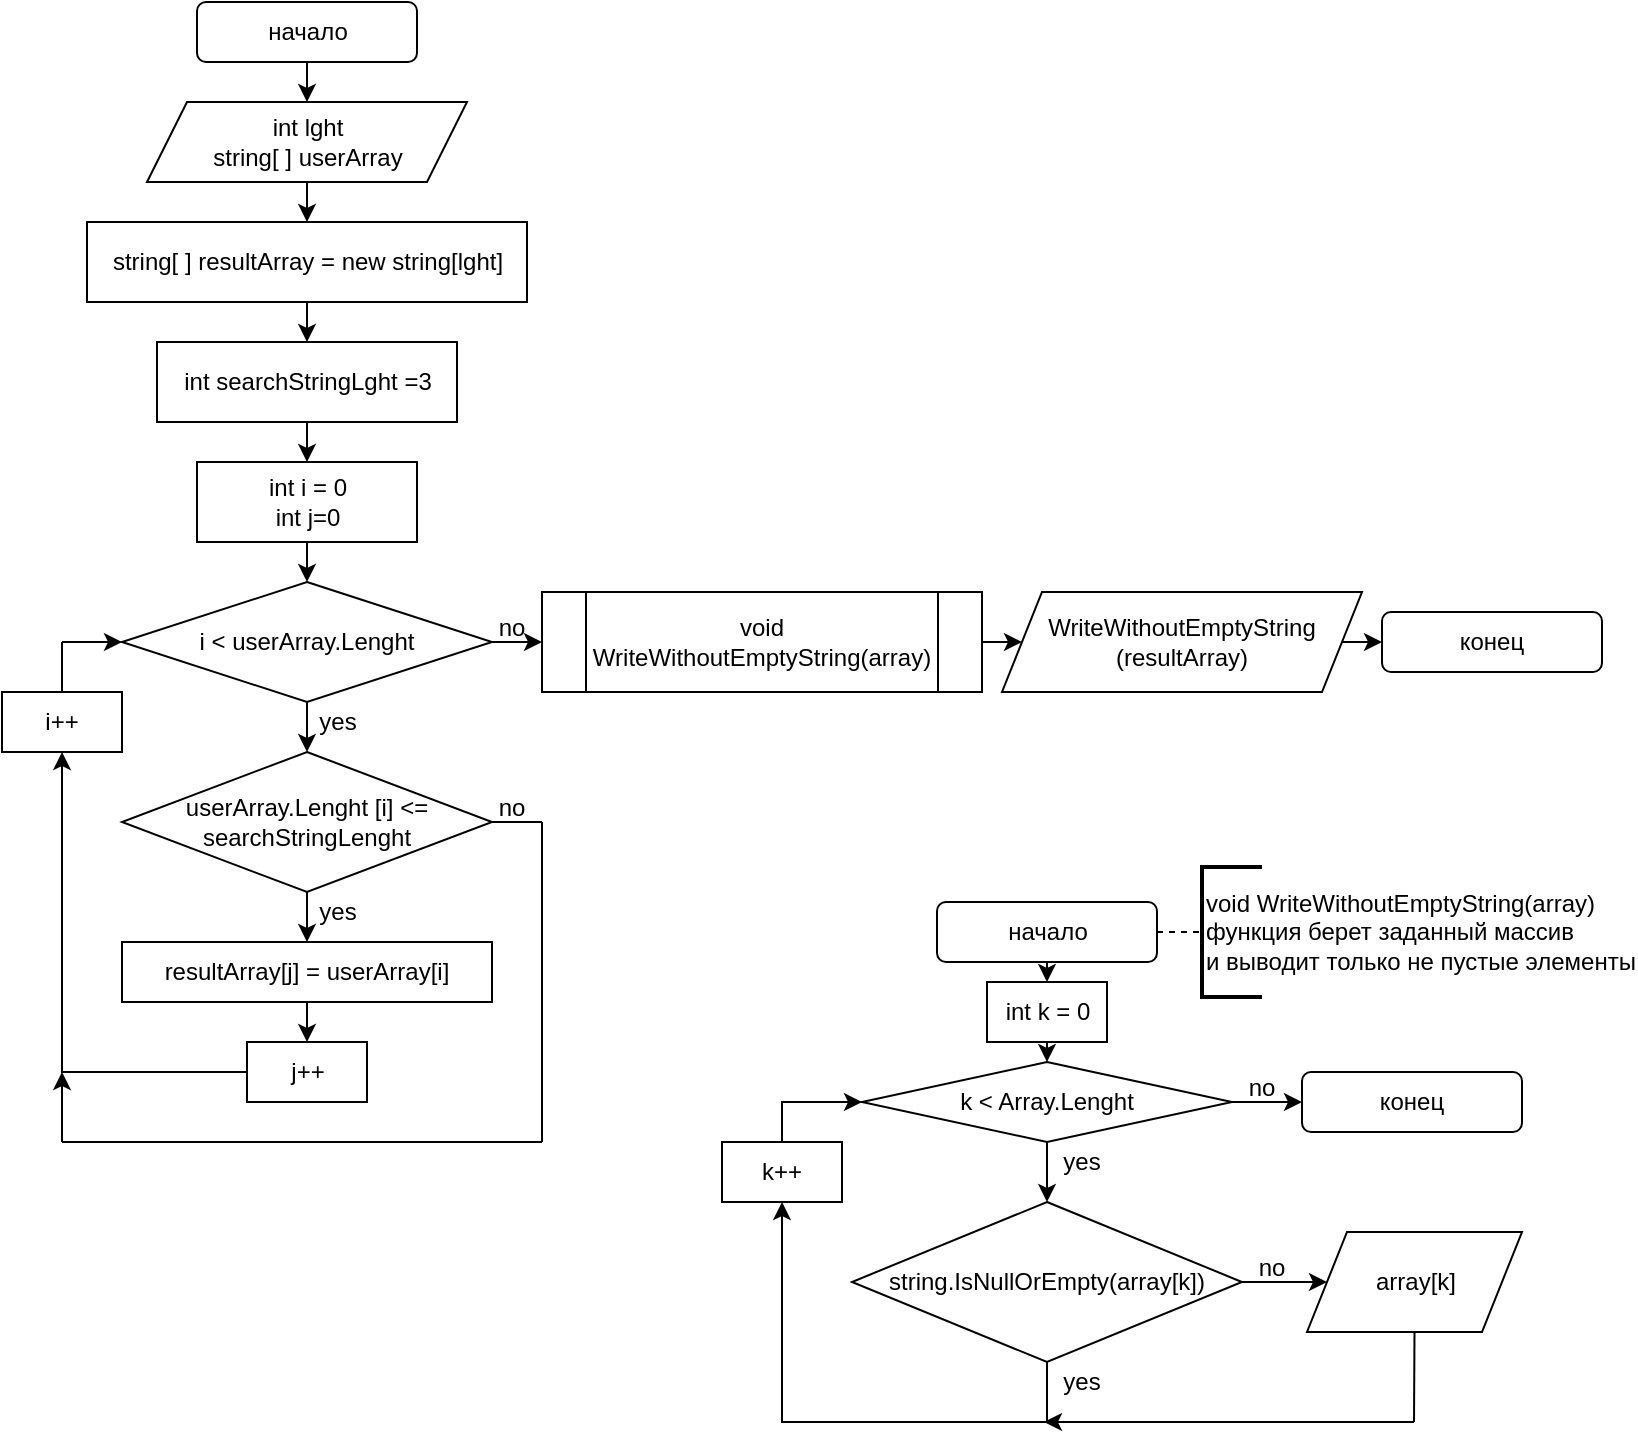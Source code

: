 <mxfile version="13.9.9" type="device"><diagram id="sWsl2rx8OcNxGFiyZPcd" name="Страница 1"><mxGraphModel dx="768" dy="482" grid="1" gridSize="10" guides="1" tooltips="1" connect="1" arrows="1" fold="1" page="1" pageScale="1" pageWidth="827" pageHeight="1169" math="0" shadow="0"><root><mxCell id="0"/><mxCell id="1" parent="0"/><mxCell id="C3zB16NutXUmx7R12TFz-17" style="edgeStyle=orthogonalEdgeStyle;rounded=0;orthogonalLoop=1;jettySize=auto;html=1;exitX=0.5;exitY=1;exitDx=0;exitDy=0;entryX=0.5;entryY=0;entryDx=0;entryDy=0;" edge="1" parent="1" source="hFhL7Msr_xPwnQrAd5CM-1" target="hFhL7Msr_xPwnQrAd5CM-2"><mxGeometry relative="1" as="geometry"/></mxCell><mxCell id="hFhL7Msr_xPwnQrAd5CM-1" value="начало" style="rounded=1;whiteSpace=wrap;html=1;" parent="1" vertex="1"><mxGeometry x="107.5" y="40" width="110" height="30" as="geometry"/></mxCell><mxCell id="C3zB16NutXUmx7R12TFz-18" style="edgeStyle=orthogonalEdgeStyle;rounded=0;orthogonalLoop=1;jettySize=auto;html=1;exitX=0.5;exitY=1;exitDx=0;exitDy=0;entryX=0.5;entryY=0;entryDx=0;entryDy=0;" edge="1" parent="1" source="hFhL7Msr_xPwnQrAd5CM-2" target="88u2_klyEtSyJ-NFjNi1-1"><mxGeometry relative="1" as="geometry"/></mxCell><mxCell id="hFhL7Msr_xPwnQrAd5CM-2" value="int lght&lt;br&gt;string[ ] userArray" style="shape=parallelogram;perimeter=parallelogramPerimeter;whiteSpace=wrap;html=1;fixedSize=1;" parent="1" vertex="1"><mxGeometry x="82.5" y="90" width="160" height="40" as="geometry"/></mxCell><mxCell id="C3zB16NutXUmx7R12TFz-19" style="edgeStyle=orthogonalEdgeStyle;rounded=0;orthogonalLoop=1;jettySize=auto;html=1;exitX=0.5;exitY=1;exitDx=0;exitDy=0;entryX=0.5;entryY=0;entryDx=0;entryDy=0;" edge="1" parent="1" source="88u2_klyEtSyJ-NFjNi1-1" target="C3zB16NutXUmx7R12TFz-1"><mxGeometry relative="1" as="geometry"/></mxCell><mxCell id="88u2_klyEtSyJ-NFjNi1-1" value="string[ ] resultArray = new string[lght]" style="rounded=0;whiteSpace=wrap;html=1;" parent="1" vertex="1"><mxGeometry x="52.5" y="150" width="220" height="40" as="geometry"/></mxCell><mxCell id="C3zB16NutXUmx7R12TFz-21" style="edgeStyle=orthogonalEdgeStyle;rounded=0;orthogonalLoop=1;jettySize=auto;html=1;exitX=0.5;exitY=1;exitDx=0;exitDy=0;entryX=0.5;entryY=0;entryDx=0;entryDy=0;" edge="1" parent="1" source="88u2_klyEtSyJ-NFjNi1-20" target="88u2_klyEtSyJ-NFjNi1-26"><mxGeometry relative="1" as="geometry"/></mxCell><mxCell id="88u2_klyEtSyJ-NFjNi1-20" value="int i = 0&lt;br&gt;int j=0" style="rounded=0;whiteSpace=wrap;html=1;" parent="1" vertex="1"><mxGeometry x="107.5" y="270" width="110" height="40" as="geometry"/></mxCell><mxCell id="C3zB16NutXUmx7R12TFz-22" style="edgeStyle=orthogonalEdgeStyle;rounded=0;orthogonalLoop=1;jettySize=auto;html=1;exitX=1;exitY=0.5;exitDx=0;exitDy=0;entryX=0;entryY=0.5;entryDx=0;entryDy=0;" edge="1" parent="1" source="88u2_klyEtSyJ-NFjNi1-26" target="C3zB16NutXUmx7R12TFz-2"><mxGeometry relative="1" as="geometry"/></mxCell><mxCell id="C3zB16NutXUmx7R12TFz-24" style="edgeStyle=orthogonalEdgeStyle;rounded=0;orthogonalLoop=1;jettySize=auto;html=1;exitX=0.5;exitY=1;exitDx=0;exitDy=0;entryX=0.5;entryY=0;entryDx=0;entryDy=0;" edge="1" parent="1" source="88u2_klyEtSyJ-NFjNi1-26" target="88u2_klyEtSyJ-NFjNi1-28"><mxGeometry relative="1" as="geometry"/></mxCell><mxCell id="88u2_klyEtSyJ-NFjNi1-26" value="i &amp;lt; userArray.Lenght" style="rhombus;whiteSpace=wrap;html=1;" parent="1" vertex="1"><mxGeometry x="70" y="330" width="185" height="60" as="geometry"/></mxCell><mxCell id="C3zB16NutXUmx7R12TFz-27" style="edgeStyle=orthogonalEdgeStyle;rounded=0;orthogonalLoop=1;jettySize=auto;html=1;exitX=0.5;exitY=1;exitDx=0;exitDy=0;entryX=0.5;entryY=0;entryDx=0;entryDy=0;" edge="1" parent="1" source="88u2_klyEtSyJ-NFjNi1-28" target="88u2_klyEtSyJ-NFjNi1-30"><mxGeometry relative="1" as="geometry"/></mxCell><mxCell id="88u2_klyEtSyJ-NFjNi1-28" value="userArray.Lenght [i] &amp;lt;= searchStringLenght" style="rhombus;whiteSpace=wrap;html=1;" parent="1" vertex="1"><mxGeometry x="70" y="415" width="185" height="70" as="geometry"/></mxCell><mxCell id="C3zB16NutXUmx7R12TFz-28" style="edgeStyle=orthogonalEdgeStyle;rounded=0;orthogonalLoop=1;jettySize=auto;html=1;exitX=0.5;exitY=1;exitDx=0;exitDy=0;entryX=0.5;entryY=0;entryDx=0;entryDy=0;" edge="1" parent="1" source="88u2_klyEtSyJ-NFjNi1-30" target="C3zB16NutXUmx7R12TFz-6"><mxGeometry relative="1" as="geometry"/></mxCell><mxCell id="88u2_klyEtSyJ-NFjNi1-30" value="resultArray[j] = userArray[i]" style="rounded=0;whiteSpace=wrap;html=1;" parent="1" vertex="1"><mxGeometry x="70" y="510" width="185" height="30" as="geometry"/></mxCell><mxCell id="88u2_klyEtSyJ-NFjNi1-32" value="i++" style="rounded=0;whiteSpace=wrap;html=1;" parent="1" vertex="1"><mxGeometry x="10" y="385" width="60" height="30" as="geometry"/></mxCell><mxCell id="C3zB16NutXUmx7R12TFz-26" style="edgeStyle=orthogonalEdgeStyle;rounded=0;orthogonalLoop=1;jettySize=auto;html=1;exitX=1;exitY=0.5;exitDx=0;exitDy=0;entryX=0;entryY=0.5;entryDx=0;entryDy=0;" edge="1" parent="1" source="88u2_klyEtSyJ-NFjNi1-33" target="C3zB16NutXUmx7R12TFz-3"><mxGeometry relative="1" as="geometry"/></mxCell><mxCell id="88u2_klyEtSyJ-NFjNi1-33" value="WriteWithoutEmptyString (resultArray)" style="shape=parallelogram;perimeter=parallelogramPerimeter;whiteSpace=wrap;html=1;fixedSize=1;" parent="1" vertex="1"><mxGeometry x="510" y="335" width="180" height="50" as="geometry"/></mxCell><mxCell id="C3zB16NutXUmx7R12TFz-20" style="edgeStyle=orthogonalEdgeStyle;rounded=0;orthogonalLoop=1;jettySize=auto;html=1;exitX=0.5;exitY=1;exitDx=0;exitDy=0;entryX=0.5;entryY=0;entryDx=0;entryDy=0;" edge="1" parent="1" source="C3zB16NutXUmx7R12TFz-1" target="88u2_klyEtSyJ-NFjNi1-20"><mxGeometry relative="1" as="geometry"/></mxCell><mxCell id="C3zB16NutXUmx7R12TFz-1" value="int searchStringLght =3" style="rounded=0;whiteSpace=wrap;html=1;" vertex="1" parent="1"><mxGeometry x="87.5" y="210" width="150" height="40" as="geometry"/></mxCell><mxCell id="C3zB16NutXUmx7R12TFz-25" style="edgeStyle=orthogonalEdgeStyle;rounded=0;orthogonalLoop=1;jettySize=auto;html=1;exitX=1;exitY=0.5;exitDx=0;exitDy=0;entryX=0;entryY=0.5;entryDx=0;entryDy=0;" edge="1" parent="1" source="C3zB16NutXUmx7R12TFz-2" target="88u2_klyEtSyJ-NFjNi1-33"><mxGeometry relative="1" as="geometry"/></mxCell><mxCell id="C3zB16NutXUmx7R12TFz-2" value="void WriteWithoutEmptyString(array)" style="shape=process;whiteSpace=wrap;html=1;backgroundOutline=1;" vertex="1" parent="1"><mxGeometry x="280" y="335" width="220" height="50" as="geometry"/></mxCell><mxCell id="C3zB16NutXUmx7R12TFz-3" value="конец" style="rounded=1;whiteSpace=wrap;html=1;" vertex="1" parent="1"><mxGeometry x="700" y="345" width="110" height="30" as="geometry"/></mxCell><mxCell id="C3zB16NutXUmx7R12TFz-29" style="edgeStyle=orthogonalEdgeStyle;rounded=0;orthogonalLoop=1;jettySize=auto;html=1;exitX=0;exitY=0.5;exitDx=0;exitDy=0;entryX=0.5;entryY=1;entryDx=0;entryDy=0;" edge="1" parent="1" source="C3zB16NutXUmx7R12TFz-6" target="88u2_klyEtSyJ-NFjNi1-32"><mxGeometry relative="1" as="geometry"><Array as="points"><mxPoint x="40" y="575"/></Array></mxGeometry></mxCell><mxCell id="C3zB16NutXUmx7R12TFz-6" value="j++" style="rounded=0;whiteSpace=wrap;html=1;" vertex="1" parent="1"><mxGeometry x="132.5" y="560" width="60" height="30" as="geometry"/></mxCell><mxCell id="C3zB16NutXUmx7R12TFz-39" style="edgeStyle=orthogonalEdgeStyle;rounded=0;orthogonalLoop=1;jettySize=auto;html=1;exitX=0.5;exitY=0;exitDx=0;exitDy=0;entryX=0;entryY=0.5;entryDx=0;entryDy=0;" edge="1" parent="1" source="C3zB16NutXUmx7R12TFz-7" target="C3zB16NutXUmx7R12TFz-12"><mxGeometry relative="1" as="geometry"/></mxCell><mxCell id="C3zB16NutXUmx7R12TFz-7" value="k++" style="rounded=0;whiteSpace=wrap;html=1;" vertex="1" parent="1"><mxGeometry x="370" y="610" width="60" height="30" as="geometry"/></mxCell><mxCell id="C3zB16NutXUmx7R12TFz-10" style="edgeStyle=orthogonalEdgeStyle;rounded=0;orthogonalLoop=1;jettySize=auto;html=1;exitX=0.5;exitY=1;exitDx=0;exitDy=0;" edge="1" parent="1"><mxGeometry relative="1" as="geometry"><mxPoint x="600" y="200" as="sourcePoint"/><mxPoint x="600" y="200" as="targetPoint"/></mxGeometry></mxCell><mxCell id="C3zB16NutXUmx7R12TFz-33" style="edgeStyle=orthogonalEdgeStyle;rounded=0;orthogonalLoop=1;jettySize=auto;html=1;exitX=0.5;exitY=1;exitDx=0;exitDy=0;entryX=0.5;entryY=0;entryDx=0;entryDy=0;" edge="1" parent="1" source="C3zB16NutXUmx7R12TFz-11" target="C3zB16NutXUmx7R12TFz-13"><mxGeometry relative="1" as="geometry"/></mxCell><mxCell id="C3zB16NutXUmx7R12TFz-11" value="начало" style="rounded=1;whiteSpace=wrap;html=1;" vertex="1" parent="1"><mxGeometry x="477.5" y="490" width="110" height="30" as="geometry"/></mxCell><mxCell id="C3zB16NutXUmx7R12TFz-35" style="edgeStyle=orthogonalEdgeStyle;rounded=0;orthogonalLoop=1;jettySize=auto;html=1;exitX=1;exitY=0.5;exitDx=0;exitDy=0;entryX=0;entryY=0.5;entryDx=0;entryDy=0;" edge="1" parent="1" source="C3zB16NutXUmx7R12TFz-12" target="C3zB16NutXUmx7R12TFz-16"><mxGeometry relative="1" as="geometry"/></mxCell><mxCell id="C3zB16NutXUmx7R12TFz-36" value="" style="edgeStyle=orthogonalEdgeStyle;rounded=0;orthogonalLoop=1;jettySize=auto;html=1;" edge="1" parent="1" source="C3zB16NutXUmx7R12TFz-12" target="C3zB16NutXUmx7R12TFz-14"><mxGeometry relative="1" as="geometry"/></mxCell><mxCell id="C3zB16NutXUmx7R12TFz-12" value="k &amp;lt; Array.Lenght" style="rhombus;whiteSpace=wrap;html=1;" vertex="1" parent="1"><mxGeometry x="440" y="570" width="185" height="40" as="geometry"/></mxCell><mxCell id="C3zB16NutXUmx7R12TFz-34" style="edgeStyle=orthogonalEdgeStyle;rounded=0;orthogonalLoop=1;jettySize=auto;html=1;exitX=0.5;exitY=1;exitDx=0;exitDy=0;entryX=0.5;entryY=0;entryDx=0;entryDy=0;" edge="1" parent="1" source="C3zB16NutXUmx7R12TFz-13" target="C3zB16NutXUmx7R12TFz-12"><mxGeometry relative="1" as="geometry"/></mxCell><mxCell id="C3zB16NutXUmx7R12TFz-13" value="int k = 0" style="rounded=0;whiteSpace=wrap;html=1;" vertex="1" parent="1"><mxGeometry x="502.5" y="530" width="60" height="30" as="geometry"/></mxCell><mxCell id="C3zB16NutXUmx7R12TFz-53" style="edgeStyle=orthogonalEdgeStyle;rounded=0;orthogonalLoop=1;jettySize=auto;html=1;exitX=0.5;exitY=1;exitDx=0;exitDy=0;entryX=0.5;entryY=1;entryDx=0;entryDy=0;" edge="1" parent="1" source="C3zB16NutXUmx7R12TFz-14" target="C3zB16NutXUmx7R12TFz-7"><mxGeometry relative="1" as="geometry"><Array as="points"><mxPoint x="533" y="750"/><mxPoint x="400" y="750"/></Array></mxGeometry></mxCell><mxCell id="C3zB16NutXUmx7R12TFz-54" value="" style="edgeStyle=orthogonalEdgeStyle;rounded=0;orthogonalLoop=1;jettySize=auto;html=1;" edge="1" parent="1" source="C3zB16NutXUmx7R12TFz-14" target="C3zB16NutXUmx7R12TFz-15"><mxGeometry relative="1" as="geometry"/></mxCell><mxCell id="C3zB16NutXUmx7R12TFz-14" value="string.IsNullOrEmpty(array[k])" style="rhombus;whiteSpace=wrap;html=1;" vertex="1" parent="1"><mxGeometry x="435" y="640" width="195" height="80" as="geometry"/></mxCell><mxCell id="C3zB16NutXUmx7R12TFz-15" value="array[k]" style="shape=parallelogram;perimeter=parallelogramPerimeter;whiteSpace=wrap;html=1;fixedSize=1;" vertex="1" parent="1"><mxGeometry x="662.5" y="655" width="107.5" height="50" as="geometry"/></mxCell><mxCell id="C3zB16NutXUmx7R12TFz-16" value="конец" style="rounded=1;whiteSpace=wrap;html=1;" vertex="1" parent="1"><mxGeometry x="660" y="575" width="110" height="30" as="geometry"/></mxCell><mxCell id="C3zB16NutXUmx7R12TFz-31" value="" style="endArrow=none;html=1;entryX=0.5;entryY=0;entryDx=0;entryDy=0;" edge="1" parent="1" target="88u2_klyEtSyJ-NFjNi1-32"><mxGeometry width="50" height="50" relative="1" as="geometry"><mxPoint x="40" y="360" as="sourcePoint"/><mxPoint x="260" y="420" as="targetPoint"/></mxGeometry></mxCell><mxCell id="C3zB16NutXUmx7R12TFz-32" value="" style="endArrow=classic;html=1;" edge="1" parent="1"><mxGeometry width="50" height="50" relative="1" as="geometry"><mxPoint x="40" y="360" as="sourcePoint"/><mxPoint x="70" y="360" as="targetPoint"/></mxGeometry></mxCell><mxCell id="C3zB16NutXUmx7R12TFz-41" value="yes" style="text;html=1;strokeColor=none;fillColor=none;align=center;verticalAlign=middle;whiteSpace=wrap;rounded=0;" vertex="1" parent="1"><mxGeometry x="157.5" y="485" width="40" height="20" as="geometry"/></mxCell><mxCell id="C3zB16NutXUmx7R12TFz-42" value="yes" style="text;html=1;strokeColor=none;fillColor=none;align=center;verticalAlign=middle;whiteSpace=wrap;rounded=0;" vertex="1" parent="1"><mxGeometry x="157.5" y="390" width="40" height="20" as="geometry"/></mxCell><mxCell id="C3zB16NutXUmx7R12TFz-43" value="yes" style="text;html=1;strokeColor=none;fillColor=none;align=center;verticalAlign=middle;whiteSpace=wrap;rounded=0;" vertex="1" parent="1"><mxGeometry x="530" y="720" width="40" height="20" as="geometry"/></mxCell><mxCell id="C3zB16NutXUmx7R12TFz-44" value="yes" style="text;html=1;strokeColor=none;fillColor=none;align=center;verticalAlign=middle;whiteSpace=wrap;rounded=0;" vertex="1" parent="1"><mxGeometry x="530" y="610" width="40" height="20" as="geometry"/></mxCell><mxCell id="C3zB16NutXUmx7R12TFz-47" value="no" style="text;html=1;strokeColor=none;fillColor=none;align=center;verticalAlign=middle;whiteSpace=wrap;rounded=0;" vertex="1" parent="1"><mxGeometry x="245" y="433" width="40" height="20" as="geometry"/></mxCell><mxCell id="C3zB16NutXUmx7R12TFz-48" value="no" style="text;html=1;strokeColor=none;fillColor=none;align=center;verticalAlign=middle;whiteSpace=wrap;rounded=0;" vertex="1" parent="1"><mxGeometry x="245" y="343" width="40" height="20" as="geometry"/></mxCell><mxCell id="C3zB16NutXUmx7R12TFz-49" value="no" style="text;html=1;strokeColor=none;fillColor=none;align=center;verticalAlign=middle;whiteSpace=wrap;rounded=0;" vertex="1" parent="1"><mxGeometry x="625" y="663" width="40" height="20" as="geometry"/></mxCell><mxCell id="C3zB16NutXUmx7R12TFz-50" value="no" style="text;html=1;strokeColor=none;fillColor=none;align=center;verticalAlign=middle;whiteSpace=wrap;rounded=0;" vertex="1" parent="1"><mxGeometry x="620" y="573" width="40" height="20" as="geometry"/></mxCell><mxCell id="C3zB16NutXUmx7R12TFz-64" value="" style="endArrow=none;html=1;entryX=0.5;entryY=1;entryDx=0;entryDy=0;" edge="1" parent="1" target="C3zB16NutXUmx7R12TFz-15"><mxGeometry width="50" height="50" relative="1" as="geometry"><mxPoint x="716" y="750" as="sourcePoint"/><mxPoint x="510" y="610" as="targetPoint"/></mxGeometry></mxCell><mxCell id="C3zB16NutXUmx7R12TFz-65" value="" style="endArrow=classic;html=1;" edge="1" parent="1"><mxGeometry width="50" height="50" relative="1" as="geometry"><mxPoint x="716" y="750" as="sourcePoint"/><mxPoint x="531" y="750" as="targetPoint"/></mxGeometry></mxCell><mxCell id="C3zB16NutXUmx7R12TFz-70" value="" style="endArrow=none;html=1;exitX=1;exitY=0.5;exitDx=0;exitDy=0;" edge="1" parent="1" source="88u2_klyEtSyJ-NFjNi1-28"><mxGeometry width="50" height="50" relative="1" as="geometry"><mxPoint x="340" y="550" as="sourcePoint"/><mxPoint x="280" y="450" as="targetPoint"/></mxGeometry></mxCell><mxCell id="C3zB16NutXUmx7R12TFz-71" value="" style="endArrow=none;html=1;" edge="1" parent="1"><mxGeometry width="50" height="50" relative="1" as="geometry"><mxPoint x="280" y="610" as="sourcePoint"/><mxPoint x="280" y="450" as="targetPoint"/></mxGeometry></mxCell><mxCell id="C3zB16NutXUmx7R12TFz-72" value="" style="endArrow=none;html=1;" edge="1" parent="1"><mxGeometry width="50" height="50" relative="1" as="geometry"><mxPoint x="280" y="610" as="sourcePoint"/><mxPoint x="40" y="610" as="targetPoint"/></mxGeometry></mxCell><mxCell id="C3zB16NutXUmx7R12TFz-73" value="" style="endArrow=classic;html=1;" edge="1" parent="1"><mxGeometry width="50" height="50" relative="1" as="geometry"><mxPoint x="40" y="610" as="sourcePoint"/><mxPoint x="40" y="575" as="targetPoint"/></mxGeometry></mxCell><mxCell id="C3zB16NutXUmx7R12TFz-75" value="&lt;span style=&quot;text-align: center&quot;&gt;void WriteWithoutEmptyString(array)&lt;br&gt;функция берет заданный массив &lt;br&gt;и выводит только не пустые элементы&lt;br&gt;&lt;/span&gt;" style="strokeWidth=2;html=1;shape=mxgraph.flowchart.annotation_1;align=left;pointerEvents=1;" vertex="1" parent="1"><mxGeometry x="610" y="472.5" width="30" height="65" as="geometry"/></mxCell><mxCell id="C3zB16NutXUmx7R12TFz-78" value="" style="endArrow=none;dashed=1;html=1;entryX=0;entryY=0.5;entryDx=0;entryDy=0;entryPerimeter=0;exitX=1;exitY=0.5;exitDx=0;exitDy=0;" edge="1" parent="1" source="C3zB16NutXUmx7R12TFz-11" target="C3zB16NutXUmx7R12TFz-75"><mxGeometry width="50" height="50" relative="1" as="geometry"><mxPoint x="490" y="540" as="sourcePoint"/><mxPoint x="540" y="490" as="targetPoint"/></mxGeometry></mxCell></root></mxGraphModel></diagram></mxfile>